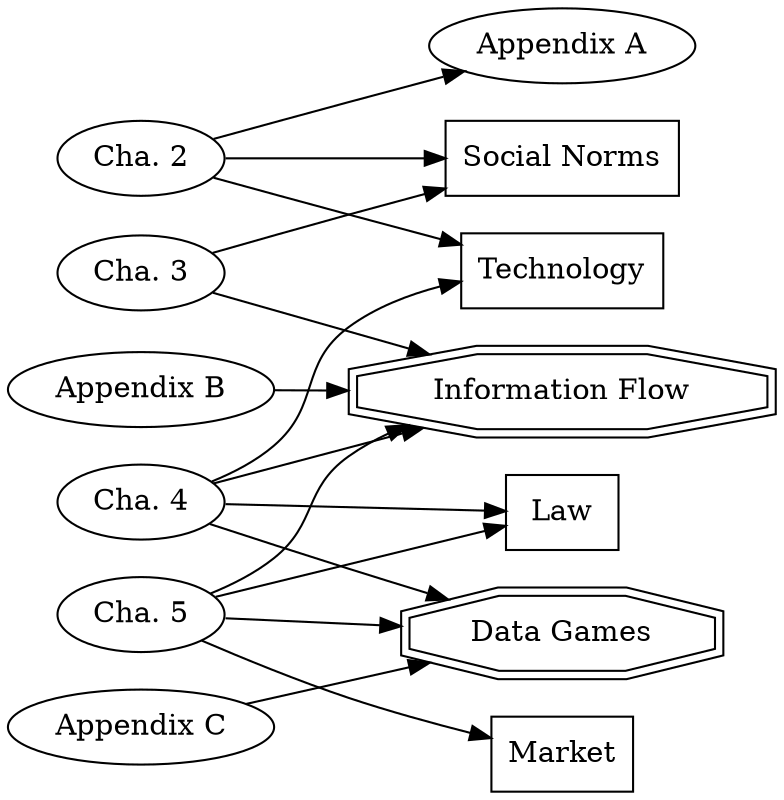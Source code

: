 digraph G {

rankdir=LR

"Technology" [shape=box]
"Social Norms" [shape=box]
"Law" [shape=box]
"Market" [shape=box]

"Information Flow" [shape=doubleoctagon]
"Data Games" [shape=doubleoctagon]

"Cha. 2" -> "Technology"
"Cha. 2" -> "Social Norms"
"Cha. 2" -> "Appendix A"

"Cha. 3" -> "Social Norms"
"Cha. 3" -> "Information Flow"

"Cha. 4" -> "Law"
"Cha. 4" -> "Technology"
"Cha. 4" -> "Information Flow"
"Cha. 4" -> "Data Games"

"Cha. 5" -> "Law"
"Cha. 5" -> "Market"
"Cha. 5" -> "Information Flow"
"Cha. 5" -> "Data Games"

"Appendix B" -> "Information Flow"
"Appendix C" -> "Data Games"

}